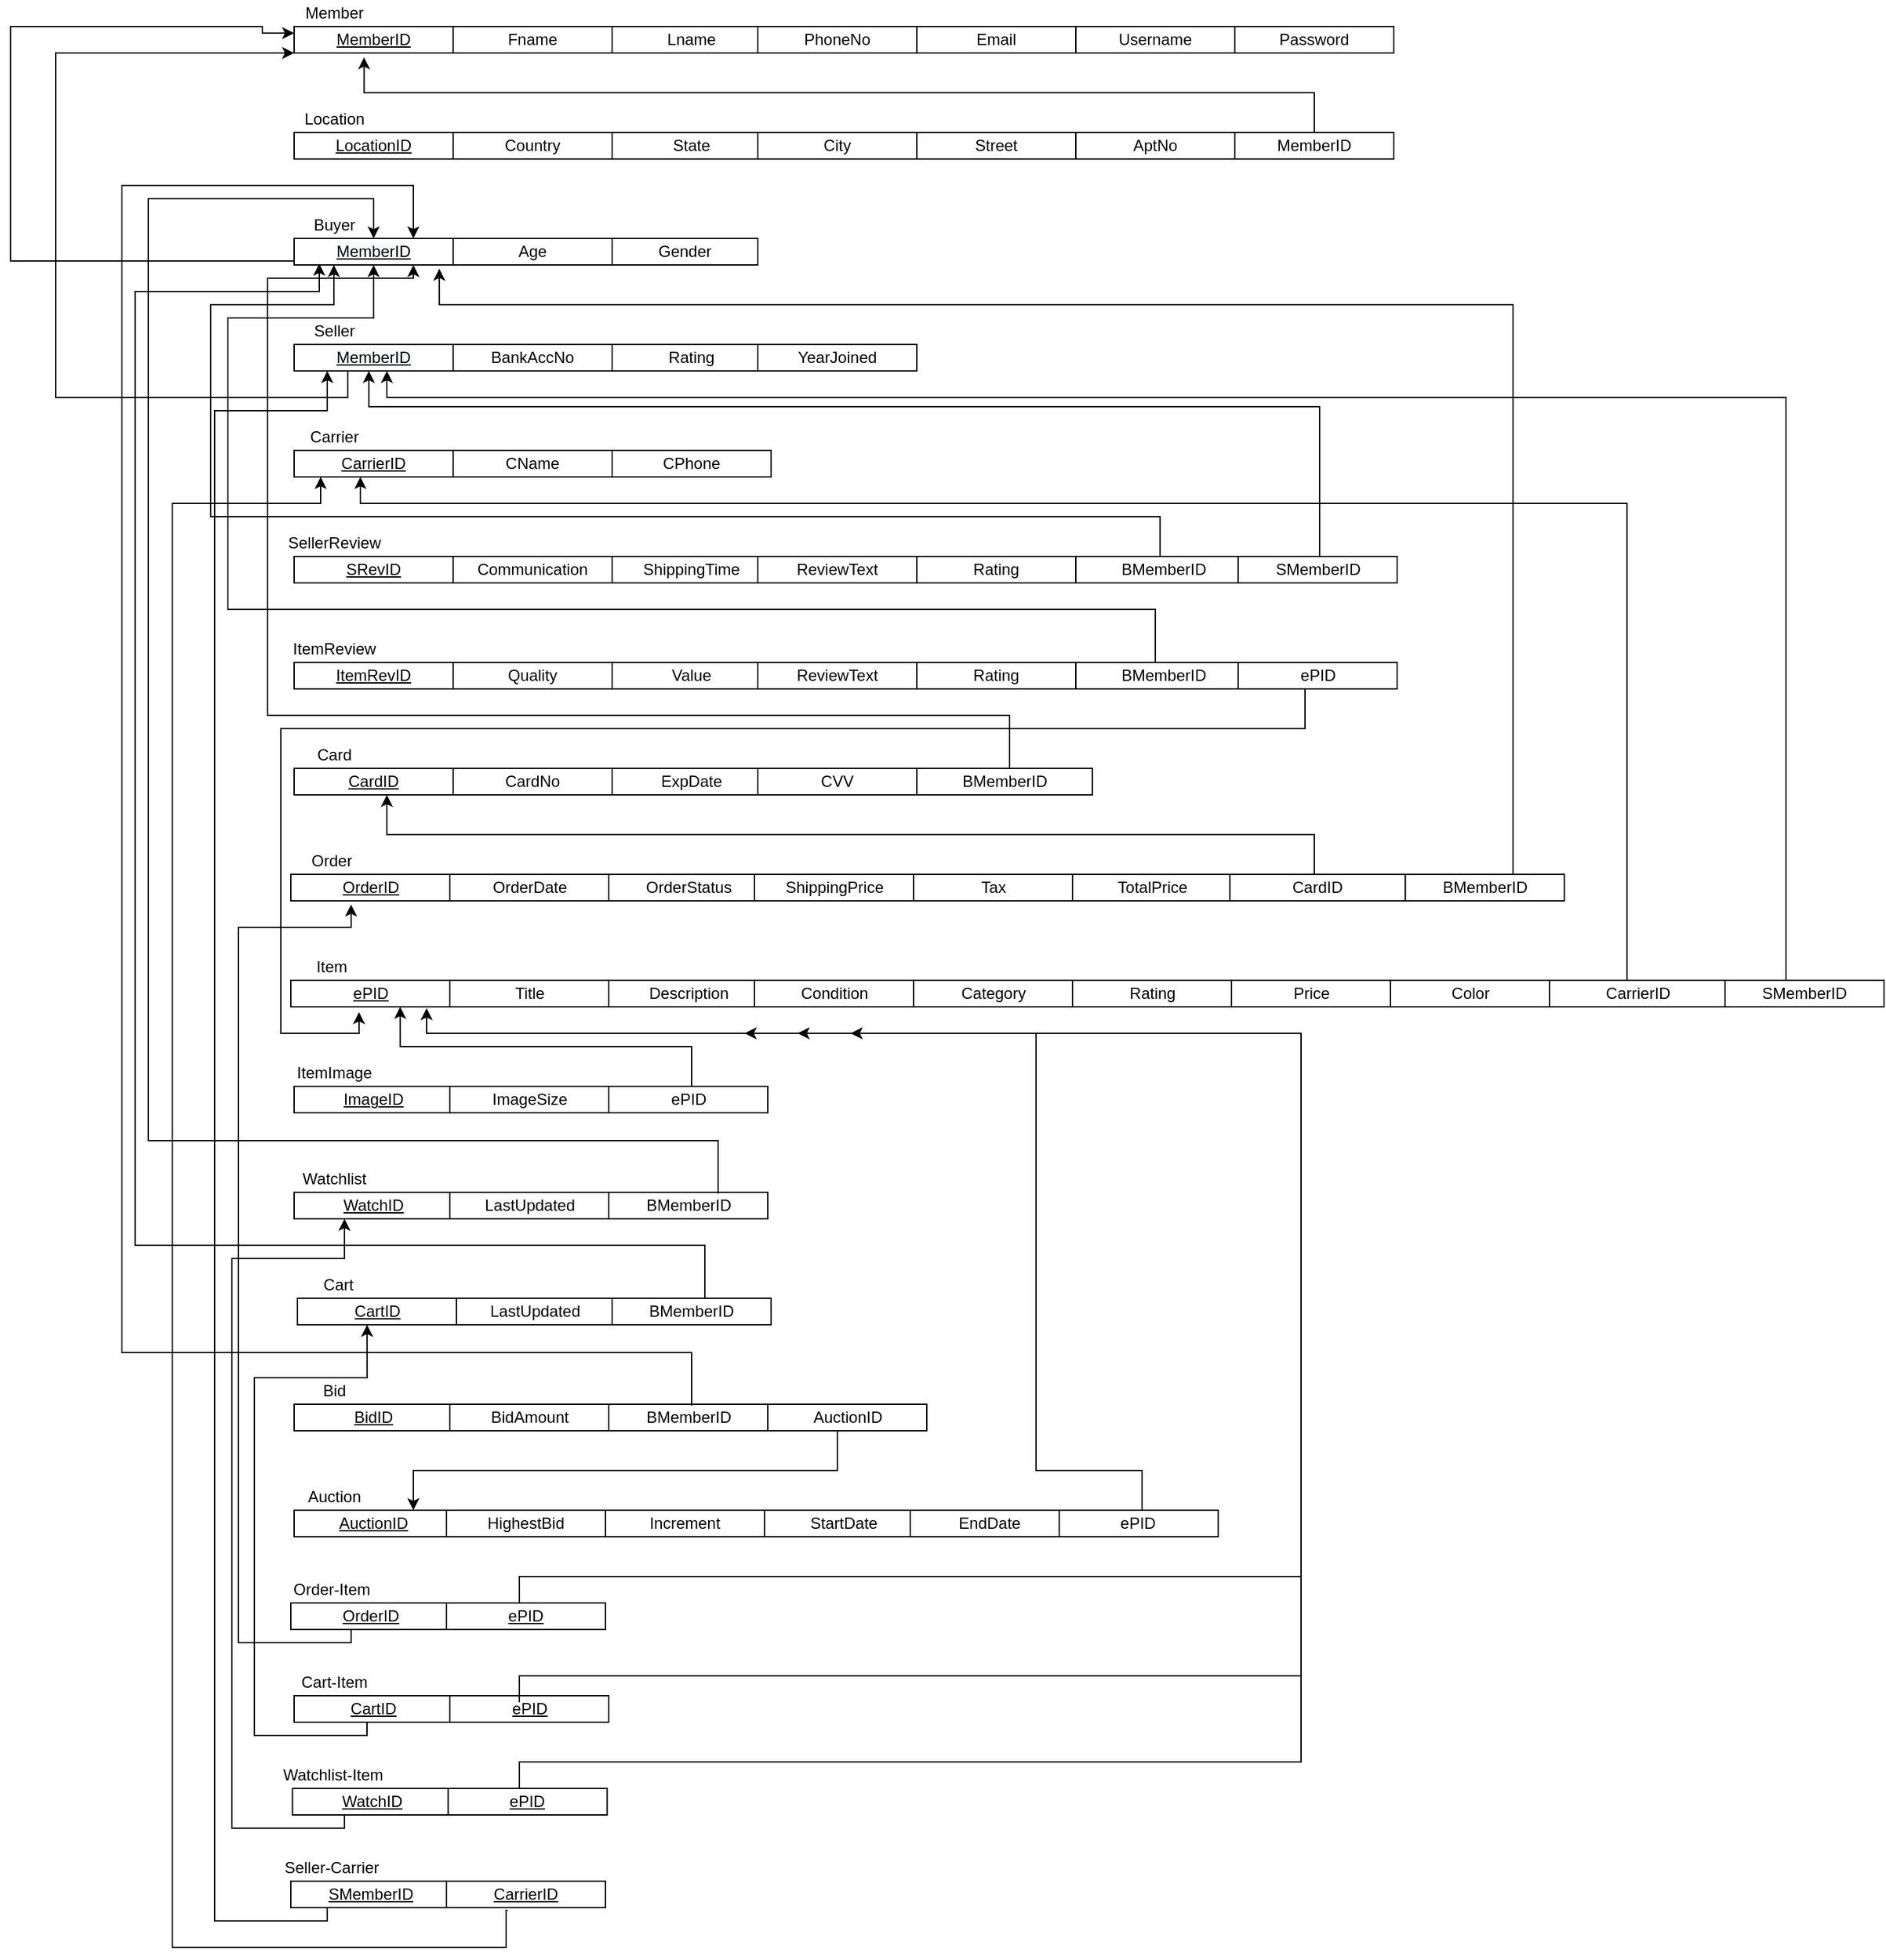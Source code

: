 <mxfile version="15.8.8" type="device"><diagram id="8wCNEh8TlcDgSdZxPHdb" name="Page-1"><mxGraphModel dx="2912" dy="1132" grid="1" gridSize="10" guides="1" tooltips="1" connect="1" arrows="1" fold="1" page="1" pageScale="1" pageWidth="850" pageHeight="1100" math="0" shadow="0"><root><mxCell id="0"/><mxCell id="1" parent="0"/><mxCell id="ougkGTDDC2Oxjh3ELL2k-1" value="&lt;u&gt;MemberID&lt;/u&gt;" style="rounded=0;whiteSpace=wrap;html=1;" parent="1" vertex="1"><mxGeometry x="40" y="40" width="120" height="20" as="geometry"/></mxCell><mxCell id="ougkGTDDC2Oxjh3ELL2k-2" value="Fname" style="rounded=0;whiteSpace=wrap;html=1;" parent="1" vertex="1"><mxGeometry x="160" y="40" width="120" height="20" as="geometry"/></mxCell><mxCell id="ougkGTDDC2Oxjh3ELL2k-3" value="Member" style="text;html=1;align=center;verticalAlign=middle;resizable=0;points=[];autosize=1;strokeColor=none;fillColor=none;" parent="1" vertex="1"><mxGeometry x="40" y="20" width="60" height="20" as="geometry"/></mxCell><mxCell id="ougkGTDDC2Oxjh3ELL2k-4" value="Lname" style="rounded=0;whiteSpace=wrap;html=1;" parent="1" vertex="1"><mxGeometry x="280" y="40" width="120" height="20" as="geometry"/></mxCell><mxCell id="ougkGTDDC2Oxjh3ELL2k-5" value="PhoneNo" style="rounded=0;whiteSpace=wrap;html=1;" parent="1" vertex="1"><mxGeometry x="390" y="40" width="120" height="20" as="geometry"/></mxCell><mxCell id="ougkGTDDC2Oxjh3ELL2k-6" value="Email" style="rounded=0;whiteSpace=wrap;html=1;" parent="1" vertex="1"><mxGeometry x="510" y="40" width="120" height="20" as="geometry"/></mxCell><mxCell id="ougkGTDDC2Oxjh3ELL2k-7" value="Username" style="rounded=0;whiteSpace=wrap;html=1;" parent="1" vertex="1"><mxGeometry x="630" y="40" width="120" height="20" as="geometry"/></mxCell><mxCell id="ougkGTDDC2Oxjh3ELL2k-8" value="Password" style="rounded=0;whiteSpace=wrap;html=1;" parent="1" vertex="1"><mxGeometry x="750" y="40" width="120" height="20" as="geometry"/></mxCell><mxCell id="ougkGTDDC2Oxjh3ELL2k-11" value="&lt;u&gt;LocationID&lt;/u&gt;" style="rounded=0;whiteSpace=wrap;html=1;" parent="1" vertex="1"><mxGeometry x="40" y="120" width="120" height="20" as="geometry"/></mxCell><mxCell id="ougkGTDDC2Oxjh3ELL2k-12" value="&#10;&#10;&lt;u style=&quot;color: rgb(0, 0, 0); font-family: helvetica; font-size: 12px; font-style: normal; font-weight: 400; letter-spacing: normal; text-align: center; text-indent: 0px; text-transform: none; word-spacing: 0px; background-color: rgb(248, 249, 250);&quot;&gt;MemberID&lt;/u&gt;&#10;&#10;" style="rounded=0;whiteSpace=wrap;html=1;" parent="1" vertex="1"><mxGeometry x="40" y="200" width="120" height="20" as="geometry"/></mxCell><mxCell id="ougkGTDDC2Oxjh3ELL2k-13" value="Location" style="text;html=1;align=center;verticalAlign=middle;resizable=0;points=[];autosize=1;strokeColor=none;fillColor=none;" parent="1" vertex="1"><mxGeometry x="40" y="100" width="60" height="20" as="geometry"/></mxCell><mxCell id="ougkGTDDC2Oxjh3ELL2k-14" value="Buyer" style="text;html=1;align=center;verticalAlign=middle;resizable=0;points=[];autosize=1;strokeColor=none;fillColor=none;" parent="1" vertex="1"><mxGeometry x="45" y="180" width="50" height="20" as="geometry"/></mxCell><mxCell id="ougkGTDDC2Oxjh3ELL2k-15" value="&#10;&#10;&lt;u style=&quot;color: rgb(0, 0, 0); font-family: helvetica; font-size: 12px; font-style: normal; font-weight: 400; letter-spacing: normal; text-align: center; text-indent: 0px; text-transform: none; word-spacing: 0px; background-color: rgb(248, 249, 250);&quot;&gt;MemberID&lt;/u&gt;&#10;&#10;" style="rounded=0;whiteSpace=wrap;html=1;" parent="1" vertex="1"><mxGeometry x="40" y="280" width="120" height="20" as="geometry"/></mxCell><mxCell id="ougkGTDDC2Oxjh3ELL2k-16" value="Seller" style="text;html=1;align=center;verticalAlign=middle;resizable=0;points=[];autosize=1;strokeColor=none;fillColor=none;" parent="1" vertex="1"><mxGeometry x="45" y="260" width="50" height="20" as="geometry"/></mxCell><mxCell id="ougkGTDDC2Oxjh3ELL2k-17" value="&lt;u&gt;CarrierID&lt;/u&gt;" style="rounded=0;whiteSpace=wrap;html=1;" parent="1" vertex="1"><mxGeometry x="40" y="360" width="120" height="20" as="geometry"/></mxCell><mxCell id="ougkGTDDC2Oxjh3ELL2k-18" value="Carrier" style="text;html=1;align=center;verticalAlign=middle;resizable=0;points=[];autosize=1;strokeColor=none;fillColor=none;" parent="1" vertex="1"><mxGeometry x="45" y="340" width="50" height="20" as="geometry"/></mxCell><mxCell id="ougkGTDDC2Oxjh3ELL2k-19" value="SRevID" style="rounded=0;whiteSpace=wrap;html=1;fontStyle=4" parent="1" vertex="1"><mxGeometry x="40" y="440" width="120" height="20" as="geometry"/></mxCell><mxCell id="ougkGTDDC2Oxjh3ELL2k-20" value="SellerReview" style="text;html=1;align=center;verticalAlign=middle;resizable=0;points=[];autosize=1;strokeColor=none;fillColor=none;" parent="1" vertex="1"><mxGeometry x="25" y="420" width="90" height="20" as="geometry"/></mxCell><mxCell id="ougkGTDDC2Oxjh3ELL2k-21" value="ItemRevID" style="rounded=0;whiteSpace=wrap;html=1;fontStyle=4" parent="1" vertex="1"><mxGeometry x="40" y="520" width="120" height="20" as="geometry"/></mxCell><mxCell id="ougkGTDDC2Oxjh3ELL2k-22" value="ItemReview" style="text;html=1;align=center;verticalAlign=middle;resizable=0;points=[];autosize=1;strokeColor=none;fillColor=none;" parent="1" vertex="1"><mxGeometry x="30" y="500" width="80" height="20" as="geometry"/></mxCell><mxCell id="ougkGTDDC2Oxjh3ELL2k-23" value="&lt;u&gt;CardID&lt;/u&gt;" style="rounded=0;whiteSpace=wrap;html=1;" parent="1" vertex="1"><mxGeometry x="40" y="600" width="120" height="20" as="geometry"/></mxCell><mxCell id="ougkGTDDC2Oxjh3ELL2k-24" value="Card" style="text;html=1;align=center;verticalAlign=middle;resizable=0;points=[];autosize=1;strokeColor=none;fillColor=none;" parent="1" vertex="1"><mxGeometry x="50" y="580" width="40" height="20" as="geometry"/></mxCell><mxCell id="ougkGTDDC2Oxjh3ELL2k-25" value="OrderID" style="rounded=0;whiteSpace=wrap;html=1;fontStyle=4" parent="1" vertex="1"><mxGeometry x="37.5" y="680" width="120" height="20" as="geometry"/></mxCell><mxCell id="ougkGTDDC2Oxjh3ELL2k-26" value="Order" style="text;html=1;align=center;verticalAlign=middle;resizable=0;points=[];autosize=1;strokeColor=none;fillColor=none;" parent="1" vertex="1"><mxGeometry x="42.5" y="660" width="50" height="20" as="geometry"/></mxCell><mxCell id="ougkGTDDC2Oxjh3ELL2k-27" value="ePID" style="rounded=0;whiteSpace=wrap;html=1;fontStyle=4" parent="1" vertex="1"><mxGeometry x="37.5" y="760" width="120" height="20" as="geometry"/></mxCell><mxCell id="ougkGTDDC2Oxjh3ELL2k-28" value="Item" style="text;html=1;align=center;verticalAlign=middle;resizable=0;points=[];autosize=1;strokeColor=none;fillColor=none;" parent="1" vertex="1"><mxGeometry x="47.5" y="740" width="40" height="20" as="geometry"/></mxCell><mxCell id="ougkGTDDC2Oxjh3ELL2k-29" value="ImageID" style="rounded=0;whiteSpace=wrap;html=1;fontStyle=4" parent="1" vertex="1"><mxGeometry x="40" y="840" width="120" height="20" as="geometry"/></mxCell><mxCell id="ougkGTDDC2Oxjh3ELL2k-30" value="ItemImage" style="text;html=1;align=center;verticalAlign=middle;resizable=0;points=[];autosize=1;strokeColor=none;fillColor=none;" parent="1" vertex="1"><mxGeometry x="35" y="820" width="70" height="20" as="geometry"/></mxCell><mxCell id="ougkGTDDC2Oxjh3ELL2k-31" value="WatchID" style="rounded=0;whiteSpace=wrap;html=1;fontStyle=4" parent="1" vertex="1"><mxGeometry x="40" y="920" width="120" height="20" as="geometry"/></mxCell><mxCell id="ougkGTDDC2Oxjh3ELL2k-32" value="Watchlist" style="text;html=1;align=center;verticalAlign=middle;resizable=0;points=[];autosize=1;strokeColor=none;fillColor=none;" parent="1" vertex="1"><mxGeometry x="40" y="900" width="60" height="20" as="geometry"/></mxCell><mxCell id="ougkGTDDC2Oxjh3ELL2k-39" value="CartID" style="rounded=0;whiteSpace=wrap;html=1;fontStyle=4" parent="1" vertex="1"><mxGeometry x="42.5" y="1000" width="120" height="20" as="geometry"/></mxCell><mxCell id="ougkGTDDC2Oxjh3ELL2k-40" value="Cart" style="text;html=1;align=center;verticalAlign=middle;resizable=0;points=[];autosize=1;strokeColor=none;fillColor=none;" parent="1" vertex="1"><mxGeometry x="52.5" y="980" width="40" height="20" as="geometry"/></mxCell><mxCell id="ougkGTDDC2Oxjh3ELL2k-41" value="BidID" style="rounded=0;whiteSpace=wrap;html=1;fontStyle=4" parent="1" vertex="1"><mxGeometry x="40" y="1080" width="120" height="20" as="geometry"/></mxCell><mxCell id="ougkGTDDC2Oxjh3ELL2k-42" value="Bid" style="text;html=1;align=center;verticalAlign=middle;resizable=0;points=[];autosize=1;strokeColor=none;fillColor=none;" parent="1" vertex="1"><mxGeometry x="55" y="1060" width="30" height="20" as="geometry"/></mxCell><mxCell id="ougkGTDDC2Oxjh3ELL2k-43" value="AuctionID" style="rounded=0;whiteSpace=wrap;html=1;fontStyle=4" parent="1" vertex="1"><mxGeometry x="40" y="1160" width="120" height="20" as="geometry"/></mxCell><mxCell id="ougkGTDDC2Oxjh3ELL2k-44" value="Auction" style="text;html=1;align=center;verticalAlign=middle;resizable=0;points=[];autosize=1;strokeColor=none;fillColor=none;" parent="1" vertex="1"><mxGeometry x="40" y="1140" width="60" height="20" as="geometry"/></mxCell><mxCell id="ougkGTDDC2Oxjh3ELL2k-47" value="Country" style="rounded=0;whiteSpace=wrap;html=1;" parent="1" vertex="1"><mxGeometry x="160" y="120" width="120" height="20" as="geometry"/></mxCell><mxCell id="ougkGTDDC2Oxjh3ELL2k-48" value="State" style="rounded=0;whiteSpace=wrap;html=1;" parent="1" vertex="1"><mxGeometry x="280" y="120" width="120" height="20" as="geometry"/></mxCell><mxCell id="ougkGTDDC2Oxjh3ELL2k-49" value="City" style="rounded=0;whiteSpace=wrap;html=1;" parent="1" vertex="1"><mxGeometry x="390" y="120" width="120" height="20" as="geometry"/></mxCell><mxCell id="ougkGTDDC2Oxjh3ELL2k-50" value="Street" style="rounded=0;whiteSpace=wrap;html=1;" parent="1" vertex="1"><mxGeometry x="510" y="120" width="120" height="20" as="geometry"/></mxCell><mxCell id="ougkGTDDC2Oxjh3ELL2k-51" value="AptNo" style="rounded=0;whiteSpace=wrap;html=1;" parent="1" vertex="1"><mxGeometry x="630" y="120" width="120" height="20" as="geometry"/></mxCell><mxCell id="ougkGTDDC2Oxjh3ELL2k-53" value="Age" style="rounded=0;whiteSpace=wrap;html=1;" parent="1" vertex="1"><mxGeometry x="160" y="200" width="120" height="20" as="geometry"/></mxCell><mxCell id="ougkGTDDC2Oxjh3ELL2k-54" value="Gender" style="rounded=0;whiteSpace=wrap;html=1;" parent="1" vertex="1"><mxGeometry x="280" y="200" width="110" height="20" as="geometry"/></mxCell><mxCell id="ougkGTDDC2Oxjh3ELL2k-59" value="BankAccNo" style="rounded=0;whiteSpace=wrap;html=1;" parent="1" vertex="1"><mxGeometry x="160" y="280" width="120" height="20" as="geometry"/></mxCell><mxCell id="ougkGTDDC2Oxjh3ELL2k-60" value="Rating" style="rounded=0;whiteSpace=wrap;html=1;" parent="1" vertex="1"><mxGeometry x="280" y="280" width="120" height="20" as="geometry"/></mxCell><mxCell id="ougkGTDDC2Oxjh3ELL2k-61" value="YearJoined" style="rounded=0;whiteSpace=wrap;html=1;" parent="1" vertex="1"><mxGeometry x="390" y="280" width="120" height="20" as="geometry"/></mxCell><mxCell id="ougkGTDDC2Oxjh3ELL2k-65" value="CName" style="rounded=0;whiteSpace=wrap;html=1;" parent="1" vertex="1"><mxGeometry x="160" y="360" width="120" height="20" as="geometry"/></mxCell><mxCell id="ougkGTDDC2Oxjh3ELL2k-66" value="CPhone" style="rounded=0;whiteSpace=wrap;html=1;" parent="1" vertex="1"><mxGeometry x="280" y="360" width="120" height="20" as="geometry"/></mxCell><mxCell id="ougkGTDDC2Oxjh3ELL2k-71" value="Communication" style="rounded=0;whiteSpace=wrap;html=1;" parent="1" vertex="1"><mxGeometry x="160" y="440" width="120" height="20" as="geometry"/></mxCell><mxCell id="ougkGTDDC2Oxjh3ELL2k-72" value="ShippingTime" style="rounded=0;whiteSpace=wrap;html=1;" parent="1" vertex="1"><mxGeometry x="280" y="440" width="120" height="20" as="geometry"/></mxCell><mxCell id="ougkGTDDC2Oxjh3ELL2k-73" value="ReviewText" style="rounded=0;whiteSpace=wrap;html=1;" parent="1" vertex="1"><mxGeometry x="390" y="440" width="120" height="20" as="geometry"/></mxCell><mxCell id="ougkGTDDC2Oxjh3ELL2k-74" value="Rating" style="rounded=0;whiteSpace=wrap;html=1;" parent="1" vertex="1"><mxGeometry x="510" y="440" width="120" height="20" as="geometry"/></mxCell><mxCell id="ougkGTDDC2Oxjh3ELL2k-77" value="Quality" style="rounded=0;whiteSpace=wrap;html=1;" parent="1" vertex="1"><mxGeometry x="160" y="520" width="120" height="20" as="geometry"/></mxCell><mxCell id="ougkGTDDC2Oxjh3ELL2k-78" value="Value" style="rounded=0;whiteSpace=wrap;html=1;" parent="1" vertex="1"><mxGeometry x="280" y="520" width="120" height="20" as="geometry"/></mxCell><mxCell id="ougkGTDDC2Oxjh3ELL2k-79" value="ReviewText" style="rounded=0;whiteSpace=wrap;html=1;" parent="1" vertex="1"><mxGeometry x="390" y="520" width="120" height="20" as="geometry"/></mxCell><mxCell id="ougkGTDDC2Oxjh3ELL2k-80" value="Rating" style="rounded=0;whiteSpace=wrap;html=1;" parent="1" vertex="1"><mxGeometry x="510" y="520" width="120" height="20" as="geometry"/></mxCell><mxCell id="ougkGTDDC2Oxjh3ELL2k-83" value="CardNo" style="rounded=0;whiteSpace=wrap;html=1;" parent="1" vertex="1"><mxGeometry x="160" y="600" width="120" height="20" as="geometry"/></mxCell><mxCell id="ougkGTDDC2Oxjh3ELL2k-84" value="ExpDate" style="rounded=0;whiteSpace=wrap;html=1;" parent="1" vertex="1"><mxGeometry x="280" y="600" width="120" height="20" as="geometry"/></mxCell><mxCell id="ougkGTDDC2Oxjh3ELL2k-85" value="CVV" style="rounded=0;whiteSpace=wrap;html=1;" parent="1" vertex="1"><mxGeometry x="390" y="600" width="120" height="20" as="geometry"/></mxCell><mxCell id="ougkGTDDC2Oxjh3ELL2k-89" value="OrderDate" style="rounded=0;whiteSpace=wrap;html=1;" parent="1" vertex="1"><mxGeometry x="157.5" y="680" width="120" height="20" as="geometry"/></mxCell><mxCell id="ougkGTDDC2Oxjh3ELL2k-90" value="OrderStatus" style="rounded=0;whiteSpace=wrap;html=1;" parent="1" vertex="1"><mxGeometry x="277.5" y="680" width="120" height="20" as="geometry"/></mxCell><mxCell id="ougkGTDDC2Oxjh3ELL2k-91" value="ShippingPrice" style="rounded=0;whiteSpace=wrap;html=1;" parent="1" vertex="1"><mxGeometry x="387.5" y="680" width="120" height="20" as="geometry"/></mxCell><mxCell id="ougkGTDDC2Oxjh3ELL2k-92" value="Tax" style="rounded=0;whiteSpace=wrap;html=1;" parent="1" vertex="1"><mxGeometry x="507.5" y="680" width="120" height="20" as="geometry"/></mxCell><mxCell id="ougkGTDDC2Oxjh3ELL2k-93" value="TotalPrice" style="rounded=0;whiteSpace=wrap;html=1;" parent="1" vertex="1"><mxGeometry x="627.5" y="680" width="120" height="20" as="geometry"/></mxCell><mxCell id="ougkGTDDC2Oxjh3ELL2k-95" value="Title" style="rounded=0;whiteSpace=wrap;html=1;" parent="1" vertex="1"><mxGeometry x="157.5" y="760" width="120" height="20" as="geometry"/></mxCell><mxCell id="ougkGTDDC2Oxjh3ELL2k-96" value="Description" style="rounded=0;whiteSpace=wrap;html=1;" parent="1" vertex="1"><mxGeometry x="277.5" y="760" width="120" height="20" as="geometry"/></mxCell><mxCell id="ougkGTDDC2Oxjh3ELL2k-97" value="Condition" style="rounded=0;whiteSpace=wrap;html=1;" parent="1" vertex="1"><mxGeometry x="387.5" y="760" width="120" height="20" as="geometry"/></mxCell><mxCell id="ougkGTDDC2Oxjh3ELL2k-98" value="Category" style="rounded=0;whiteSpace=wrap;html=1;" parent="1" vertex="1"><mxGeometry x="507.5" y="760" width="120" height="20" as="geometry"/></mxCell><mxCell id="ougkGTDDC2Oxjh3ELL2k-99" value="Rating" style="rounded=0;whiteSpace=wrap;html=1;" parent="1" vertex="1"><mxGeometry x="627.5" y="760" width="120" height="20" as="geometry"/></mxCell><mxCell id="ougkGTDDC2Oxjh3ELL2k-100" value="Price" style="rounded=0;whiteSpace=wrap;html=1;" parent="1" vertex="1"><mxGeometry x="747.5" y="760" width="120" height="20" as="geometry"/></mxCell><mxCell id="ougkGTDDC2Oxjh3ELL2k-101" value="ImageSize" style="rounded=0;whiteSpace=wrap;html=1;" parent="1" vertex="1"><mxGeometry x="157.5" y="840" width="120" height="20" as="geometry"/></mxCell><mxCell id="ougkGTDDC2Oxjh3ELL2k-107" value="LastUpdated" style="rounded=0;whiteSpace=wrap;html=1;" parent="1" vertex="1"><mxGeometry x="157.5" y="920" width="120" height="20" as="geometry"/></mxCell><mxCell id="ougkGTDDC2Oxjh3ELL2k-119" value="BidAmount" style="rounded=0;whiteSpace=wrap;html=1;" parent="1" vertex="1"><mxGeometry x="157.5" y="1080" width="120" height="20" as="geometry"/></mxCell><mxCell id="ougkGTDDC2Oxjh3ELL2k-125" value="HighestBid" style="rounded=0;whiteSpace=wrap;html=1;" parent="1" vertex="1"><mxGeometry x="155" y="1160" width="120" height="20" as="geometry"/></mxCell><mxCell id="ougkGTDDC2Oxjh3ELL2k-126" value="StartDate" style="rounded=0;whiteSpace=wrap;html=1;" parent="1" vertex="1"><mxGeometry x="395" y="1160" width="120" height="20" as="geometry"/></mxCell><mxCell id="ougkGTDDC2Oxjh3ELL2k-127" value="EndDate" style="rounded=0;whiteSpace=wrap;html=1;" parent="1" vertex="1"><mxGeometry x="505" y="1160" width="120" height="20" as="geometry"/></mxCell><mxCell id="ougkGTDDC2Oxjh3ELL2k-128" value="Increment" style="rounded=0;whiteSpace=wrap;html=1;" parent="1" vertex="1"><mxGeometry x="275" y="1160" width="120" height="20" as="geometry"/></mxCell><mxCell id="ougkGTDDC2Oxjh3ELL2k-131" value="Color" style="rounded=0;whiteSpace=wrap;html=1;" parent="1" vertex="1"><mxGeometry x="867.5" y="760" width="120" height="20" as="geometry"/></mxCell><mxCell id="ougkGTDDC2Oxjh3ELL2k-132" value="LastUpdated" style="rounded=0;whiteSpace=wrap;html=1;" parent="1" vertex="1"><mxGeometry x="162.5" y="1000" width="117.5" height="20" as="geometry"/></mxCell><mxCell id="R1VR_FlGPo6Mus1CNZ6V-1" value="MemberID" style="rounded=0;whiteSpace=wrap;html=1;" parent="1" vertex="1"><mxGeometry x="750" y="120" width="120" height="20" as="geometry"/></mxCell><mxCell id="R1VR_FlGPo6Mus1CNZ6V-4" value="" style="edgeStyle=segmentEdgeStyle;endArrow=classic;html=1;rounded=0;entryX=0.44;entryY=1.165;entryDx=0;entryDy=0;entryPerimeter=0;exitX=0.5;exitY=0;exitDx=0;exitDy=0;" parent="1" source="R1VR_FlGPo6Mus1CNZ6V-1" target="ougkGTDDC2Oxjh3ELL2k-1" edge="1"><mxGeometry width="50" height="50" relative="1" as="geometry"><mxPoint x="810" y="110" as="sourcePoint"/><mxPoint x="1000" y="580" as="targetPoint"/><Array as="points"><mxPoint x="810" y="90"/><mxPoint x="93" y="90"/></Array></mxGeometry></mxCell><mxCell id="R1VR_FlGPo6Mus1CNZ6V-5" value="BMemberID" style="rounded=0;whiteSpace=wrap;html=1;" parent="1" vertex="1"><mxGeometry x="630" y="440" width="132.5" height="20" as="geometry"/></mxCell><mxCell id="R1VR_FlGPo6Mus1CNZ6V-6" value="SMemberID" style="rounded=0;whiteSpace=wrap;html=1;" parent="1" vertex="1"><mxGeometry x="752.5" y="440" width="120" height="20" as="geometry"/></mxCell><mxCell id="R1VR_FlGPo6Mus1CNZ6V-7" value="" style="edgeStyle=segmentEdgeStyle;endArrow=classic;html=1;rounded=0;entryX=0.44;entryY=1.165;entryDx=0;entryDy=0;entryPerimeter=0;exitX=0.5;exitY=0;exitDx=0;exitDy=0;" parent="1" source="R1VR_FlGPo6Mus1CNZ6V-6" edge="1"><mxGeometry width="50" height="50" relative="1" as="geometry"><mxPoint x="813.6" y="356.7" as="sourcePoint"/><mxPoint x="96.4" y="300.0" as="targetPoint"/><Array as="points"><mxPoint x="814" y="440"/><mxPoint x="814" y="327"/><mxPoint x="96" y="327"/></Array></mxGeometry></mxCell><mxCell id="R1VR_FlGPo6Mus1CNZ6V-9" value="" style="edgeStyle=segmentEdgeStyle;endArrow=classic;html=1;rounded=0;exitX=0.5;exitY=0;exitDx=0;exitDy=0;" parent="1" target="ougkGTDDC2Oxjh3ELL2k-12" edge="1"><mxGeometry width="50" height="50" relative="1" as="geometry"><mxPoint x="693.6" y="440" as="sourcePoint"/><mxPoint x="70" y="330" as="targetPoint"/><Array as="points"><mxPoint x="694" y="410"/><mxPoint x="-23" y="410"/><mxPoint x="-23" y="250"/><mxPoint x="70" y="250"/></Array></mxGeometry></mxCell><mxCell id="R1VR_FlGPo6Mus1CNZ6V-10" value="BMemberID" style="rounded=0;whiteSpace=wrap;html=1;" parent="1" vertex="1"><mxGeometry x="630" y="520" width="132.5" height="20" as="geometry"/></mxCell><mxCell id="R1VR_FlGPo6Mus1CNZ6V-11" value="ePID" style="rounded=0;whiteSpace=wrap;html=1;" parent="1" vertex="1"><mxGeometry x="752.5" y="520" width="120" height="20" as="geometry"/></mxCell><mxCell id="R1VR_FlGPo6Mus1CNZ6V-13" value="" style="edgeStyle=segmentEdgeStyle;endArrow=classic;html=1;rounded=0;entryX=0.5;entryY=1;entryDx=0;entryDy=0;exitX=0.5;exitY=0;exitDx=0;exitDy=0;" parent="1" source="R1VR_FlGPo6Mus1CNZ6V-10" target="ougkGTDDC2Oxjh3ELL2k-12" edge="1"><mxGeometry width="50" height="50" relative="1" as="geometry"><mxPoint x="690" y="490" as="sourcePoint"/><mxPoint x="100" y="250" as="targetPoint"/><Array as="points"><mxPoint x="690" y="520"/><mxPoint x="690" y="480"/><mxPoint x="-10" y="480"/><mxPoint x="-10" y="260"/><mxPoint x="100" y="260"/></Array></mxGeometry></mxCell><mxCell id="R1VR_FlGPo6Mus1CNZ6V-17" value="" style="edgeStyle=segmentEdgeStyle;endArrow=classic;html=1;rounded=0;entryX=0.429;entryY=1.2;entryDx=0;entryDy=0;entryPerimeter=0;" parent="1" source="R1VR_FlGPo6Mus1CNZ6V-11" target="ougkGTDDC2Oxjh3ELL2k-27" edge="1"><mxGeometry width="50" height="50" relative="1" as="geometry"><mxPoint x="802.5" y="560" as="sourcePoint"/><mxPoint x="90" y="810" as="targetPoint"/><Array as="points"><mxPoint x="803" y="570"/><mxPoint x="30" y="570"/><mxPoint x="30" y="800"/><mxPoint x="89" y="800"/></Array></mxGeometry></mxCell><mxCell id="R1VR_FlGPo6Mus1CNZ6V-19" value="BMemberID" style="rounded=0;whiteSpace=wrap;html=1;" parent="1" vertex="1"><mxGeometry x="277.5" y="1080" width="120" height="20" as="geometry"/></mxCell><mxCell id="R1VR_FlGPo6Mus1CNZ6V-20" value="AuctionID" style="rounded=0;whiteSpace=wrap;html=1;" parent="1" vertex="1"><mxGeometry x="397.5" y="1080" width="120" height="20" as="geometry"/></mxCell><mxCell id="R1VR_FlGPo6Mus1CNZ6V-21" value="BMemberID" style="rounded=0;whiteSpace=wrap;html=1;" parent="1" vertex="1"><mxGeometry x="280" y="1000" width="120" height="20" as="geometry"/></mxCell><mxCell id="R1VR_FlGPo6Mus1CNZ6V-22" value="BMemberID" style="rounded=0;whiteSpace=wrap;html=1;" parent="1" vertex="1"><mxGeometry x="277.5" y="920" width="120" height="20" as="geometry"/></mxCell><mxCell id="R1VR_FlGPo6Mus1CNZ6V-23" value="" style="edgeStyle=segmentEdgeStyle;endArrow=classic;html=1;rounded=0;entryX=0.158;entryY=0.95;entryDx=0;entryDy=0;entryPerimeter=0;" parent="1" source="R1VR_FlGPo6Mus1CNZ6V-21" target="ougkGTDDC2Oxjh3ELL2k-12" edge="1"><mxGeometry width="50" height="50" relative="1" as="geometry"><mxPoint x="350" y="990" as="sourcePoint"/><mxPoint x="60" y="230" as="targetPoint"/><Array as="points"><mxPoint x="350" y="960"/><mxPoint x="-80" y="960"/><mxPoint x="-80" y="240"/><mxPoint x="59" y="240"/></Array></mxGeometry></mxCell><mxCell id="R1VR_FlGPo6Mus1CNZ6V-24" value="" style="edgeStyle=segmentEdgeStyle;endArrow=classic;html=1;rounded=0;" parent="1" target="ougkGTDDC2Oxjh3ELL2k-12" edge="1"><mxGeometry width="50" height="50" relative="1" as="geometry"><mxPoint x="360" y="921" as="sourcePoint"/><mxPoint x="120" y="170" as="targetPoint"/><Array as="points"><mxPoint x="360" y="881"/><mxPoint x="-70" y="881"/><mxPoint x="-70" y="170"/><mxPoint x="100" y="170"/></Array></mxGeometry></mxCell><mxCell id="R1VR_FlGPo6Mus1CNZ6V-25" value="" style="edgeStyle=segmentEdgeStyle;endArrow=classic;html=1;rounded=0;" parent="1" edge="1"><mxGeometry width="50" height="50" relative="1" as="geometry"><mxPoint x="340" y="1081" as="sourcePoint"/><mxPoint x="130" y="200" as="targetPoint"/><Array as="points"><mxPoint x="340" y="1041"/><mxPoint x="-90" y="1041"/><mxPoint x="-90" y="160"/><mxPoint x="130" y="160"/></Array></mxGeometry></mxCell><mxCell id="R1VR_FlGPo6Mus1CNZ6V-26" value="" style="edgeStyle=segmentEdgeStyle;endArrow=classic;html=1;rounded=0;entryX=0.75;entryY=0;entryDx=0;entryDy=0;exitX=0.5;exitY=1;exitDx=0;exitDy=0;" parent="1" source="R1VR_FlGPo6Mus1CNZ6V-20" target="ougkGTDDC2Oxjh3ELL2k-43" edge="1"><mxGeometry width="50" height="50" relative="1" as="geometry"><mxPoint x="450" y="1120" as="sourcePoint"/><mxPoint x="130" y="1175" as="targetPoint"/><Array as="points"><mxPoint x="450" y="1100"/><mxPoint x="450" y="1130"/><mxPoint x="130" y="1130"/></Array></mxGeometry></mxCell><mxCell id="R1VR_FlGPo6Mus1CNZ6V-27" value="ePID" style="rounded=0;whiteSpace=wrap;html=1;fontStyle=0" parent="1" vertex="1"><mxGeometry x="277.5" y="840" width="120" height="20" as="geometry"/></mxCell><mxCell id="R1VR_FlGPo6Mus1CNZ6V-28" value="" style="edgeStyle=segmentEdgeStyle;endArrow=classic;html=1;rounded=0;entryX=0.688;entryY=1;entryDx=0;entryDy=0;entryPerimeter=0;exitX=0.5;exitY=0;exitDx=0;exitDy=0;" parent="1" source="R1VR_FlGPo6Mus1CNZ6V-27" target="ougkGTDDC2Oxjh3ELL2k-27" edge="1"><mxGeometry width="50" height="50" relative="1" as="geometry"><mxPoint x="340" y="820" as="sourcePoint"/><mxPoint x="120" y="790" as="targetPoint"/><Array as="points"><mxPoint x="340" y="840"/><mxPoint x="340" y="810"/><mxPoint x="120" y="810"/></Array></mxGeometry></mxCell><mxCell id="R1VR_FlGPo6Mus1CNZ6V-29" value="ePID" style="rounded=0;whiteSpace=wrap;html=1;fontStyle=0" parent="1" vertex="1"><mxGeometry x="617.44" y="1160" width="120" height="20" as="geometry"/></mxCell><mxCell id="R1VR_FlGPo6Mus1CNZ6V-30" value="" style="edgeStyle=segmentEdgeStyle;endArrow=classic;html=1;rounded=0;exitX=0.5;exitY=0;exitDx=0;exitDy=0;" parent="1" source="R1VR_FlGPo6Mus1CNZ6V-29" edge="1"><mxGeometry width="50" height="50" relative="1" as="geometry"><mxPoint x="679.94" y="1140" as="sourcePoint"/><mxPoint x="140" y="781" as="targetPoint"/><Array as="points"><mxPoint x="680" y="1160"/><mxPoint x="680" y="1130"/><mxPoint x="600" y="1130"/><mxPoint x="600" y="800"/><mxPoint x="140" y="800"/></Array></mxGeometry></mxCell><mxCell id="R1VR_FlGPo6Mus1CNZ6V-31" value="BMemberID" style="rounded=0;whiteSpace=wrap;html=1;" parent="1" vertex="1"><mxGeometry x="510" y="600" width="132.5" height="20" as="geometry"/></mxCell><mxCell id="R1VR_FlGPo6Mus1CNZ6V-32" value="CardID" style="rounded=0;whiteSpace=wrap;html=1;" parent="1" vertex="1"><mxGeometry x="746.25" y="680" width="132.5" height="20" as="geometry"/></mxCell><mxCell id="R1VR_FlGPo6Mus1CNZ6V-33" value="BMemberID" style="rounded=0;whiteSpace=wrap;html=1;fontStyle=0" parent="1" vertex="1"><mxGeometry x="878.75" y="680" width="120" height="20" as="geometry"/></mxCell><mxCell id="R1VR_FlGPo6Mus1CNZ6V-34" value="" style="edgeStyle=segmentEdgeStyle;endArrow=classic;html=1;rounded=0;entryX=0;entryY=1;entryDx=0;entryDy=0;" parent="1" target="ougkGTDDC2Oxjh3ELL2k-1" edge="1"><mxGeometry width="50" height="50" relative="1" as="geometry"><mxPoint x="80.5" y="300" as="sourcePoint"/><mxPoint x="-250" y="280" as="targetPoint"/><Array as="points"><mxPoint x="81" y="320"/><mxPoint x="-140" y="320"/><mxPoint x="-140" y="60"/></Array></mxGeometry></mxCell><mxCell id="R1VR_FlGPo6Mus1CNZ6V-35" value="" style="edgeStyle=segmentEdgeStyle;endArrow=classic;html=1;rounded=0;entryX=0;entryY=0.25;entryDx=0;entryDy=0;" parent="1" target="ougkGTDDC2Oxjh3ELL2k-1" edge="1"><mxGeometry width="50" height="50" relative="1" as="geometry"><mxPoint x="40" y="210" as="sourcePoint"/><mxPoint x="16" y="37" as="targetPoint"/><Array as="points"><mxPoint x="40" y="217"/><mxPoint x="-174" y="217"/><mxPoint x="-174" y="40"/><mxPoint x="16" y="40"/><mxPoint x="16" y="45"/></Array></mxGeometry></mxCell><mxCell id="R1VR_FlGPo6Mus1CNZ6V-36" value="CarrierID" style="rounded=0;whiteSpace=wrap;html=1;" parent="1" vertex="1"><mxGeometry x="987.5" y="760" width="132.5" height="20" as="geometry"/></mxCell><mxCell id="R1VR_FlGPo6Mus1CNZ6V-37" value="&lt;span&gt;SMemberID&lt;/span&gt;" style="rounded=0;whiteSpace=wrap;html=1;fontStyle=0" parent="1" vertex="1"><mxGeometry x="1120" y="760" width="120" height="20" as="geometry"/></mxCell><mxCell id="R1VR_FlGPo6Mus1CNZ6V-38" value="" style="edgeStyle=segmentEdgeStyle;endArrow=classic;html=1;rounded=0;exitX=0.5;exitY=0;exitDx=0;exitDy=0;entryX=0.75;entryY=1;entryDx=0;entryDy=0;" parent="1" target="ougkGTDDC2Oxjh3ELL2k-12" edge="1"><mxGeometry width="50" height="50" relative="1" as="geometry"><mxPoint x="586.25" y="600" as="sourcePoint"/><mxPoint x="130" y="250" as="targetPoint"/><Array as="points"><mxPoint x="580" y="600"/><mxPoint x="580" y="560"/><mxPoint x="20" y="560"/><mxPoint x="20" y="230"/><mxPoint x="130" y="230"/></Array></mxGeometry></mxCell><mxCell id="R1VR_FlGPo6Mus1CNZ6V-39" value="" style="edgeStyle=segmentEdgeStyle;endArrow=classic;html=1;rounded=0;entryX=0.913;entryY=1.142;entryDx=0;entryDy=0;entryPerimeter=0;" parent="1" target="ougkGTDDC2Oxjh3ELL2k-12" edge="1"><mxGeometry width="50" height="50" relative="1" as="geometry"><mxPoint x="950" y="680" as="sourcePoint"/><mxPoint x="150" y="240" as="targetPoint"/><Array as="points"><mxPoint x="960" y="680"/><mxPoint x="960" y="250"/><mxPoint x="150" y="250"/></Array></mxGeometry></mxCell><mxCell id="R1VR_FlGPo6Mus1CNZ6V-41" value="" style="edgeStyle=segmentEdgeStyle;endArrow=classic;html=1;rounded=0;exitX=0.5;exitY=0;exitDx=0;exitDy=0;" parent="1" edge="1"><mxGeometry width="50" height="50" relative="1" as="geometry"><mxPoint x="807.44" y="680" as="sourcePoint"/><mxPoint x="110" y="620" as="targetPoint"/><Array as="points"><mxPoint x="810" y="680"/><mxPoint x="810" y="650"/><mxPoint x="110" y="650"/><mxPoint x="110" y="620"/></Array></mxGeometry></mxCell><mxCell id="R1VR_FlGPo6Mus1CNZ6V-42" value="" style="edgeStyle=segmentEdgeStyle;endArrow=classic;html=1;rounded=0;exitX=0.5;exitY=0;exitDx=0;exitDy=0;" parent="1" target="ougkGTDDC2Oxjh3ELL2k-15" edge="1"><mxGeometry width="50" height="50" relative="1" as="geometry"><mxPoint x="1164.8" y="760" as="sourcePoint"/><mxPoint x="110" y="470" as="targetPoint"/><Array as="points"><mxPoint x="1166" y="760"/><mxPoint x="1166" y="320"/><mxPoint x="110" y="320"/></Array></mxGeometry></mxCell><mxCell id="R1VR_FlGPo6Mus1CNZ6V-43" value="" style="edgeStyle=segmentEdgeStyle;endArrow=classic;html=1;rounded=0;exitX=0.5;exitY=0;exitDx=0;exitDy=0;" parent="1" edge="1"><mxGeometry width="50" height="50" relative="1" as="geometry"><mxPoint x="1044.8" y="760" as="sourcePoint"/><mxPoint x="90" y="380" as="targetPoint"/><Array as="points"><mxPoint x="1046" y="760"/><mxPoint x="1046" y="400"/><mxPoint x="90" y="400"/></Array></mxGeometry></mxCell><mxCell id="R1VR_FlGPo6Mus1CNZ6V-44" value="OrderID" style="rounded=0;whiteSpace=wrap;html=1;fontStyle=4" parent="1" vertex="1"><mxGeometry x="37.5" y="1230" width="120" height="20" as="geometry"/></mxCell><mxCell id="R1VR_FlGPo6Mus1CNZ6V-45" value="Order-Item" style="text;html=1;align=center;verticalAlign=middle;resizable=0;points=[];autosize=1;strokeColor=none;fillColor=none;" parent="1" vertex="1"><mxGeometry x="32.5" y="1210" width="70" height="20" as="geometry"/></mxCell><mxCell id="R1VR_FlGPo6Mus1CNZ6V-46" value="ePID" style="rounded=0;whiteSpace=wrap;html=1;fontStyle=4" parent="1" vertex="1"><mxGeometry x="155" y="1230" width="120" height="20" as="geometry"/></mxCell><mxCell id="R1VR_FlGPo6Mus1CNZ6V-48" value="CartID" style="rounded=0;whiteSpace=wrap;html=1;fontStyle=4" parent="1" vertex="1"><mxGeometry x="40" y="1300" width="120" height="20" as="geometry"/></mxCell><mxCell id="R1VR_FlGPo6Mus1CNZ6V-49" value="Cart-Item" style="text;html=1;align=center;verticalAlign=middle;resizable=0;points=[];autosize=1;strokeColor=none;fillColor=none;fontStyle=0" parent="1" vertex="1"><mxGeometry x="35" y="1280" width="70" height="20" as="geometry"/></mxCell><mxCell id="R1VR_FlGPo6Mus1CNZ6V-50" value="ePID" style="rounded=0;whiteSpace=wrap;html=1;fontStyle=4" parent="1" vertex="1"><mxGeometry x="157.5" y="1300" width="120" height="20" as="geometry"/></mxCell><mxCell id="R1VR_FlGPo6Mus1CNZ6V-52" value="WatchID" style="rounded=0;whiteSpace=wrap;html=1;fontStyle=4" parent="1" vertex="1"><mxGeometry x="38.75" y="1370" width="120" height="20" as="geometry"/></mxCell><mxCell id="R1VR_FlGPo6Mus1CNZ6V-53" value="Watchlist-Item" style="text;html=1;align=center;verticalAlign=middle;resizable=0;points=[];autosize=1;strokeColor=none;fillColor=none;fontStyle=0" parent="1" vertex="1"><mxGeometry x="23.75" y="1350" width="90" height="20" as="geometry"/></mxCell><mxCell id="R1VR_FlGPo6Mus1CNZ6V-54" value="ePID" style="rounded=0;whiteSpace=wrap;html=1;fontStyle=4" parent="1" vertex="1"><mxGeometry x="156.25" y="1370" width="120" height="20" as="geometry"/></mxCell><mxCell id="R1VR_FlGPo6Mus1CNZ6V-56" value="SMemberID" style="rounded=0;whiteSpace=wrap;html=1;fontStyle=4" parent="1" vertex="1"><mxGeometry x="37.5" y="1440" width="120" height="20" as="geometry"/></mxCell><mxCell id="R1VR_FlGPo6Mus1CNZ6V-57" value="Seller-Carrier" style="text;html=1;align=center;verticalAlign=middle;resizable=0;points=[];autosize=1;strokeColor=none;fillColor=none;fontStyle=0" parent="1" vertex="1"><mxGeometry x="22.5" y="1420" width="90" height="20" as="geometry"/></mxCell><mxCell id="R1VR_FlGPo6Mus1CNZ6V-58" value="CarrierID" style="rounded=0;whiteSpace=wrap;html=1;fontStyle=4" parent="1" vertex="1"><mxGeometry x="155" y="1440" width="120" height="20" as="geometry"/></mxCell><mxCell id="R1VR_FlGPo6Mus1CNZ6V-60" value="" style="edgeStyle=segmentEdgeStyle;endArrow=classic;html=1;rounded=0;exitX=0.5;exitY=1;exitDx=0;exitDy=0;entryX=0.438;entryY=1;entryDx=0;entryDy=0;entryPerimeter=0;" parent="1" target="ougkGTDDC2Oxjh3ELL2k-39" edge="1"><mxGeometry width="50" height="50" relative="1" as="geometry"><mxPoint x="102.5" y="1320" as="sourcePoint"/><mxPoint x="95" y="1050" as="targetPoint"/><Array as="points"><mxPoint x="95" y="1320"/><mxPoint x="95" y="1330"/><mxPoint x="10" y="1330"/><mxPoint x="10" y="1060"/><mxPoint x="95" y="1060"/></Array></mxGeometry></mxCell><mxCell id="R1VR_FlGPo6Mus1CNZ6V-61" value="" style="edgeStyle=segmentEdgeStyle;endArrow=classic;html=1;rounded=0;" parent="1" edge="1"><mxGeometry width="50" height="50" relative="1" as="geometry"><mxPoint x="210" y="1230" as="sourcePoint"/><mxPoint x="380" y="800" as="targetPoint"/><Array as="points"><mxPoint x="210" y="1210"/><mxPoint x="800" y="1210"/><mxPoint x="800" y="800"/><mxPoint x="510" y="800"/></Array></mxGeometry></mxCell><mxCell id="R1VR_FlGPo6Mus1CNZ6V-62" value="" style="edgeStyle=segmentEdgeStyle;endArrow=classic;html=1;rounded=0;" parent="1" edge="1"><mxGeometry width="50" height="50" relative="1" as="geometry"><mxPoint x="210" y="1305" as="sourcePoint"/><mxPoint x="420" y="800" as="targetPoint"/><Array as="points"><mxPoint x="210" y="1285"/><mxPoint x="800" y="1285"/><mxPoint x="800" y="800"/></Array></mxGeometry></mxCell><mxCell id="R1VR_FlGPo6Mus1CNZ6V-63" value="" style="edgeStyle=segmentEdgeStyle;endArrow=classic;html=1;rounded=0;" parent="1" edge="1"><mxGeometry width="50" height="50" relative="1" as="geometry"><mxPoint x="210" y="1370" as="sourcePoint"/><mxPoint x="460" y="800" as="targetPoint"/><Array as="points"><mxPoint x="210" y="1350"/><mxPoint x="800" y="1350"/><mxPoint x="800" y="800"/><mxPoint x="480" y="800"/></Array></mxGeometry></mxCell><mxCell id="R1VR_FlGPo6Mus1CNZ6V-64" value="" style="edgeStyle=segmentEdgeStyle;endArrow=classic;html=1;rounded=0;exitX=0.5;exitY=1;exitDx=0;exitDy=0;entryX=0.371;entryY=1.142;entryDx=0;entryDy=0;entryPerimeter=0;" parent="1" target="ougkGTDDC2Oxjh3ELL2k-25" edge="1"><mxGeometry width="50" height="50" relative="1" as="geometry"><mxPoint x="90" y="1250" as="sourcePoint"/><mxPoint x="82.56" y="950" as="targetPoint"/><Array as="points"><mxPoint x="83" y="1250"/><mxPoint x="83" y="1260"/><mxPoint x="-2" y="1260"/><mxPoint x="-2" y="720"/><mxPoint x="83" y="720"/><mxPoint x="83" y="703"/></Array></mxGeometry></mxCell><mxCell id="R1VR_FlGPo6Mus1CNZ6V-66" value="" style="edgeStyle=segmentEdgeStyle;endArrow=classic;html=1;rounded=0;exitX=0.5;exitY=1;exitDx=0;exitDy=0;" parent="1" target="ougkGTDDC2Oxjh3ELL2k-31" edge="1"><mxGeometry width="50" height="50" relative="1" as="geometry"><mxPoint x="85" y="1390" as="sourcePoint"/><mxPoint x="77.56" y="1090" as="targetPoint"/><Array as="points"><mxPoint x="78" y="1390"/><mxPoint x="78" y="1400"/><mxPoint x="-7" y="1400"/><mxPoint x="-7" y="970"/><mxPoint x="78" y="970"/></Array></mxGeometry></mxCell><mxCell id="R1VR_FlGPo6Mus1CNZ6V-67" value="" style="edgeStyle=segmentEdgeStyle;endArrow=classic;html=1;rounded=0;exitX=0.5;exitY=1;exitDx=0;exitDy=0;" parent="1" edge="1"><mxGeometry width="50" height="50" relative="1" as="geometry"><mxPoint x="72" y="1460" as="sourcePoint"/><mxPoint x="65" y="300" as="targetPoint"/><Array as="points"><mxPoint x="65" y="1460"/><mxPoint x="65" y="1470"/><mxPoint x="-20" y="1470"/><mxPoint x="-20" y="330"/><mxPoint x="65" y="330"/><mxPoint x="65" y="303"/></Array></mxGeometry></mxCell><mxCell id="R1VR_FlGPo6Mus1CNZ6V-68" value="" style="edgeStyle=segmentEdgeStyle;endArrow=classic;html=1;rounded=0;exitX=0.385;exitY=1.1;exitDx=0;exitDy=0;exitPerimeter=0;entryX=0.167;entryY=1;entryDx=0;entryDy=0;entryPerimeter=0;" parent="1" source="R1VR_FlGPo6Mus1CNZ6V-58" target="ougkGTDDC2Oxjh3ELL2k-17" edge="1"><mxGeometry width="50" height="50" relative="1" as="geometry"><mxPoint x="40" y="1530" as="sourcePoint"/><mxPoint x="70" y="400" as="targetPoint"/><Array as="points"><mxPoint x="200" y="1462"/><mxPoint x="200" y="1490"/><mxPoint x="-52" y="1490"/><mxPoint x="-52" y="400"/><mxPoint x="60" y="400"/></Array></mxGeometry></mxCell></root></mxGraphModel></diagram></mxfile>